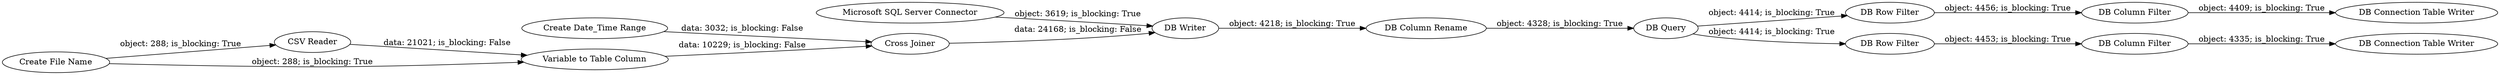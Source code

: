 digraph {
	"-232328207546073239_61" [label="DB Column Filter"]
	"-232328207546073239_56" [label="DB Connection Table Writer"]
	"-232328207546073239_57" [label="DB Connection Table Writer"]
	"-232328207546073239_55" [label="DB Row Filter"]
	"-232328207546073239_63" [label="DB Query"]
	"-232328207546073239_53" [label="Microsoft SQL Server Connector"]
	"-232328207546073239_54" [label="DB Row Filter"]
	"-232328207546073239_1" [label="CSV Reader"]
	"-232328207546073239_59" [label="Create Date_Time Range"]
	"-232328207546073239_60" [label="Cross Joiner"]
	"-232328207546073239_62" [label="DB Column Filter"]
	"-232328207546073239_2" [label="Create File Name"]
	"-232328207546073239_58" [label="Variable to Table Column"]
	"-232328207546073239_64" [label="DB Column Rename"]
	"-232328207546073239_8" [label="DB Writer"]
	"-232328207546073239_2" -> "-232328207546073239_1" [label="object: 288; is_blocking: True"]
	"-232328207546073239_2" -> "-232328207546073239_58" [label="object: 288; is_blocking: True"]
	"-232328207546073239_1" -> "-232328207546073239_58" [label="data: 21021; is_blocking: False"]
	"-232328207546073239_62" -> "-232328207546073239_57" [label="object: 4409; is_blocking: True"]
	"-232328207546073239_55" -> "-232328207546073239_62" [label="object: 4456; is_blocking: True"]
	"-232328207546073239_63" -> "-232328207546073239_54" [label="object: 4414; is_blocking: True"]
	"-232328207546073239_60" -> "-232328207546073239_8" [label="data: 24168; is_blocking: False"]
	"-232328207546073239_64" -> "-232328207546073239_63" [label="object: 4328; is_blocking: True"]
	"-232328207546073239_53" -> "-232328207546073239_8" [label="object: 3619; is_blocking: True"]
	"-232328207546073239_58" -> "-232328207546073239_60" [label="data: 10229; is_blocking: False"]
	"-232328207546073239_59" -> "-232328207546073239_60" [label="data: 3032; is_blocking: False"]
	"-232328207546073239_8" -> "-232328207546073239_64" [label="object: 4218; is_blocking: True"]
	"-232328207546073239_63" -> "-232328207546073239_55" [label="object: 4414; is_blocking: True"]
	"-232328207546073239_61" -> "-232328207546073239_56" [label="object: 4335; is_blocking: True"]
	"-232328207546073239_54" -> "-232328207546073239_61" [label="object: 4453; is_blocking: True"]
	rankdir=LR
}
